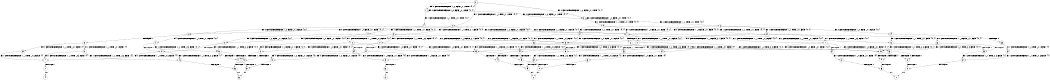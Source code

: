 digraph BCG {
size = "7, 10.5";
center = TRUE;
node [shape = circle];
0 [peripheries = 2];
0 -> 1 [label = "EX !0 !ATOMIC_EXCH_BRANCH (1, +0, FALSE, +0, 1, TRUE) !{0, 1}"];
0 -> 2 [label = "EX !1 !ATOMIC_EXCH_BRANCH (1, +1, TRUE, +0, 1, TRUE) !{0, 1}"];
0 -> 3 [label = "EX !0 !ATOMIC_EXCH_BRANCH (1, +0, FALSE, +0, 1, TRUE) !{0, 1}"];
1 -> 1 [label = "EX !0 !ATOMIC_EXCH_BRANCH (1, +0, FALSE, +0, 1, TRUE) !{0, 1}"];
1 -> 4 [label = "EX !1 !ATOMIC_EXCH_BRANCH (1, +1, TRUE, +0, 1, TRUE) !{0, 1}"];
1 -> 3 [label = "EX !0 !ATOMIC_EXCH_BRANCH (1, +0, FALSE, +0, 1, TRUE) !{0, 1}"];
2 -> 5 [label = "EX !1 !ATOMIC_EXCH_BRANCH (1, +1, TRUE, +0, 1, FALSE) !{0, 1}"];
2 -> 6 [label = "EX !0 !ATOMIC_EXCH_BRANCH (1, +0, FALSE, +0, 1, FALSE) !{0, 1}"];
2 -> 7 [label = "EX !0 !ATOMIC_EXCH_BRANCH (1, +0, FALSE, +0, 1, FALSE) !{0, 1}"];
3 -> 8 [label = "EX !1 !ATOMIC_EXCH_BRANCH (1, +1, TRUE, +0, 1, TRUE) !{0, 1}"];
3 -> 3 [label = "EX !0 !ATOMIC_EXCH_BRANCH (1, +0, FALSE, +0, 1, TRUE) !{0, 1}"];
3 -> 9 [label = "EX !1 !ATOMIC_EXCH_BRANCH (1, +1, TRUE, +0, 1, TRUE) !{0, 1}"];
4 -> 6 [label = "EX !0 !ATOMIC_EXCH_BRANCH (1, +0, FALSE, +0, 1, FALSE) !{0, 1}"];
4 -> 10 [label = "EX !1 !ATOMIC_EXCH_BRANCH (1, +1, TRUE, +0, 1, FALSE) !{0, 1}"];
4 -> 7 [label = "EX !0 !ATOMIC_EXCH_BRANCH (1, +0, FALSE, +0, 1, FALSE) !{0, 1}"];
5 -> 11 [label = "EX !1 !ATOMIC_EXCH_BRANCH (1, +1, TRUE, +0, 3, FALSE) !{0, 1}"];
5 -> 12 [label = "EX !0 !ATOMIC_EXCH_BRANCH (1, +0, FALSE, +0, 1, FALSE) !{0, 1}"];
5 -> 13 [label = "EX !0 !ATOMIC_EXCH_BRANCH (1, +0, FALSE, +0, 1, FALSE) !{0, 1}"];
6 -> 14 [label = "EX !1 !ATOMIC_EXCH_BRANCH (1, +1, TRUE, +0, 1, FALSE) !{0, 1}"];
6 -> 15 [label = "TERMINATE !0"];
7 -> 16 [label = "EX !1 !ATOMIC_EXCH_BRANCH (1, +1, TRUE, +0, 1, FALSE) !{0, 1}"];
7 -> 17 [label = "EX !1 !ATOMIC_EXCH_BRANCH (1, +1, TRUE, +0, 1, FALSE) !{0, 1}"];
7 -> 18 [label = "TERMINATE !0"];
8 -> 19 [label = "EX !0 !ATOMIC_EXCH_BRANCH (1, +0, FALSE, +0, 1, FALSE) !{0, 1}"];
8 -> 20 [label = "EX !1 !ATOMIC_EXCH_BRANCH (1, +1, TRUE, +0, 1, FALSE) !{0, 1}"];
8 -> 7 [label = "EX !0 !ATOMIC_EXCH_BRANCH (1, +0, FALSE, +0, 1, FALSE) !{0, 1}"];
9 -> 20 [label = "EX !1 !ATOMIC_EXCH_BRANCH (1, +1, TRUE, +0, 1, FALSE) !{0, 1}"];
9 -> 7 [label = "EX !0 !ATOMIC_EXCH_BRANCH (1, +0, FALSE, +0, 1, FALSE) !{0, 1}"];
9 -> 21 [label = "EX !1 !ATOMIC_EXCH_BRANCH (1, +1, TRUE, +0, 1, FALSE) !{0, 1}"];
10 -> 12 [label = "EX !0 !ATOMIC_EXCH_BRANCH (1, +0, FALSE, +0, 1, FALSE) !{0, 1}"];
10 -> 22 [label = "EX !1 !ATOMIC_EXCH_BRANCH (1, +1, TRUE, +0, 3, FALSE) !{0, 1}"];
10 -> 13 [label = "EX !0 !ATOMIC_EXCH_BRANCH (1, +0, FALSE, +0, 1, FALSE) !{0, 1}"];
11 -> 23 [label = "EX !0 !ATOMIC_EXCH_BRANCH (1, +0, FALSE, +0, 1, FALSE) !{0, 1}"];
11 -> 24 [label = "TERMINATE !1"];
11 -> 25 [label = "EX !0 !ATOMIC_EXCH_BRANCH (1, +0, FALSE, +0, 1, FALSE) !{0, 1}"];
12 -> 26 [label = "EX !1 !ATOMIC_EXCH_BRANCH (1, +1, TRUE, +0, 3, FALSE) !{0, 1}"];
12 -> 27 [label = "TERMINATE !0"];
13 -> 28 [label = "EX !1 !ATOMIC_EXCH_BRANCH (1, +1, TRUE, +0, 3, FALSE) !{0, 1}"];
13 -> 29 [label = "EX !1 !ATOMIC_EXCH_BRANCH (1, +1, TRUE, +0, 3, FALSE) !{0, 1}"];
13 -> 30 [label = "TERMINATE !0"];
14 -> 26 [label = "EX !1 !ATOMIC_EXCH_BRANCH (1, +1, TRUE, +0, 3, FALSE) !{0, 1}"];
14 -> 27 [label = "TERMINATE !0"];
15 -> 31 [label = "EX !1 !ATOMIC_EXCH_BRANCH (1, +1, TRUE, +0, 1, FALSE) !{1}"];
15 -> 32 [label = "EX !1 !ATOMIC_EXCH_BRANCH (1, +1, TRUE, +0, 1, FALSE) !{1}"];
16 -> 28 [label = "EX !1 !ATOMIC_EXCH_BRANCH (1, +1, TRUE, +0, 3, FALSE) !{0, 1}"];
16 -> 33 [label = "TERMINATE !0"];
17 -> 28 [label = "EX !1 !ATOMIC_EXCH_BRANCH (1, +1, TRUE, +0, 3, FALSE) !{0, 1}"];
17 -> 29 [label = "EX !1 !ATOMIC_EXCH_BRANCH (1, +1, TRUE, +0, 3, FALSE) !{0, 1}"];
17 -> 30 [label = "TERMINATE !0"];
18 -> 34 [label = "EX !1 !ATOMIC_EXCH_BRANCH (1, +1, TRUE, +0, 1, FALSE) !{1}"];
19 -> 16 [label = "EX !1 !ATOMIC_EXCH_BRANCH (1, +1, TRUE, +0, 1, FALSE) !{0, 1}"];
19 -> 35 [label = "TERMINATE !0"];
20 -> 36 [label = "EX !0 !ATOMIC_EXCH_BRANCH (1, +0, FALSE, +0, 1, FALSE) !{0, 1}"];
20 -> 37 [label = "EX !1 !ATOMIC_EXCH_BRANCH (1, +1, TRUE, +0, 3, FALSE) !{0, 1}"];
20 -> 13 [label = "EX !0 !ATOMIC_EXCH_BRANCH (1, +0, FALSE, +0, 1, FALSE) !{0, 1}"];
21 -> 37 [label = "EX !1 !ATOMIC_EXCH_BRANCH (1, +1, TRUE, +0, 3, FALSE) !{0, 1}"];
21 -> 13 [label = "EX !0 !ATOMIC_EXCH_BRANCH (1, +0, FALSE, +0, 1, FALSE) !{0, 1}"];
21 -> 38 [label = "EX !1 !ATOMIC_EXCH_BRANCH (1, +1, TRUE, +0, 3, FALSE) !{0, 1}"];
22 -> 23 [label = "EX !0 !ATOMIC_EXCH_BRANCH (1, +0, FALSE, +0, 1, FALSE) !{0, 1}"];
22 -> 39 [label = "TERMINATE !1"];
22 -> 25 [label = "EX !0 !ATOMIC_EXCH_BRANCH (1, +0, FALSE, +0, 1, FALSE) !{0, 1}"];
23 -> 40 [label = "TERMINATE !0"];
23 -> 41 [label = "TERMINATE !1"];
24 -> 42 [label = "EX !0 !ATOMIC_EXCH_BRANCH (1, +0, FALSE, +0, 1, FALSE) !{0}"];
24 -> 43 [label = "EX !0 !ATOMIC_EXCH_BRANCH (1, +0, FALSE, +0, 1, FALSE) !{0}"];
25 -> 44 [label = "TERMINATE !0"];
25 -> 45 [label = "TERMINATE !1"];
26 -> 40 [label = "TERMINATE !0"];
26 -> 41 [label = "TERMINATE !1"];
27 -> 46 [label = "EX !1 !ATOMIC_EXCH_BRANCH (1, +1, TRUE, +0, 3, FALSE) !{1}"];
27 -> 47 [label = "EX !1 !ATOMIC_EXCH_BRANCH (1, +1, TRUE, +0, 3, FALSE) !{1}"];
28 -> 48 [label = "TERMINATE !0"];
28 -> 49 [label = "TERMINATE !1"];
29 -> 44 [label = "TERMINATE !0"];
29 -> 45 [label = "TERMINATE !1"];
30 -> 50 [label = "EX !1 !ATOMIC_EXCH_BRANCH (1, +1, TRUE, +0, 3, FALSE) !{1}"];
31 -> 46 [label = "EX !1 !ATOMIC_EXCH_BRANCH (1, +1, TRUE, +0, 3, FALSE) !{1}"];
31 -> 47 [label = "EX !1 !ATOMIC_EXCH_BRANCH (1, +1, TRUE, +0, 3, FALSE) !{1}"];
32 -> 47 [label = "EX !1 !ATOMIC_EXCH_BRANCH (1, +1, TRUE, +0, 3, FALSE) !{1}"];
33 -> 51 [label = "EX !1 !ATOMIC_EXCH_BRANCH (1, +1, TRUE, +0, 3, FALSE) !{1}"];
34 -> 50 [label = "EX !1 !ATOMIC_EXCH_BRANCH (1, +1, TRUE, +0, 3, FALSE) !{1}"];
35 -> 52 [label = "EX !1 !ATOMIC_EXCH_BRANCH (1, +1, TRUE, +0, 1, FALSE) !{1}"];
36 -> 28 [label = "EX !1 !ATOMIC_EXCH_BRANCH (1, +1, TRUE, +0, 3, FALSE) !{0, 1}"];
36 -> 33 [label = "TERMINATE !0"];
37 -> 53 [label = "EX !0 !ATOMIC_EXCH_BRANCH (1, +0, FALSE, +0, 1, FALSE) !{0, 1}"];
37 -> 54 [label = "TERMINATE !1"];
37 -> 25 [label = "EX !0 !ATOMIC_EXCH_BRANCH (1, +0, FALSE, +0, 1, FALSE) !{0, 1}"];
38 -> 25 [label = "EX !0 !ATOMIC_EXCH_BRANCH (1, +0, FALSE, +0, 1, FALSE) !{0, 1}"];
38 -> 55 [label = "TERMINATE !1"];
39 -> 42 [label = "EX !0 !ATOMIC_EXCH_BRANCH (1, +0, FALSE, +0, 1, FALSE) !{0}"];
39 -> 43 [label = "EX !0 !ATOMIC_EXCH_BRANCH (1, +0, FALSE, +0, 1, FALSE) !{0}"];
40 -> 56 [label = "TERMINATE !1"];
41 -> 57 [label = "TERMINATE !0"];
42 -> 57 [label = "TERMINATE !0"];
43 -> 58 [label = "TERMINATE !0"];
44 -> 59 [label = "TERMINATE !1"];
45 -> 60 [label = "TERMINATE !0"];
46 -> 56 [label = "TERMINATE !1"];
47 -> 61 [label = "TERMINATE !1"];
48 -> 62 [label = "TERMINATE !1"];
49 -> 63 [label = "TERMINATE !0"];
50 -> 59 [label = "TERMINATE !1"];
51 -> 62 [label = "TERMINATE !1"];
52 -> 51 [label = "EX !1 !ATOMIC_EXCH_BRANCH (1, +1, TRUE, +0, 3, FALSE) !{1}"];
53 -> 48 [label = "TERMINATE !0"];
53 -> 49 [label = "TERMINATE !1"];
54 -> 64 [label = "EX !0 !ATOMIC_EXCH_BRANCH (1, +0, FALSE, +0, 1, FALSE) !{0}"];
55 -> 65 [label = "EX !0 !ATOMIC_EXCH_BRANCH (1, +0, FALSE, +0, 1, FALSE) !{0}"];
56 -> 66 [label = "exit"];
57 -> 66 [label = "exit"];
58 -> 67 [label = "exit"];
59 -> 68 [label = "exit"];
60 -> 68 [label = "exit"];
61 -> 69 [label = "exit"];
62 -> 70 [label = "exit"];
63 -> 70 [label = "exit"];
64 -> 63 [label = "TERMINATE !0"];
65 -> 60 [label = "TERMINATE !0"];
}
